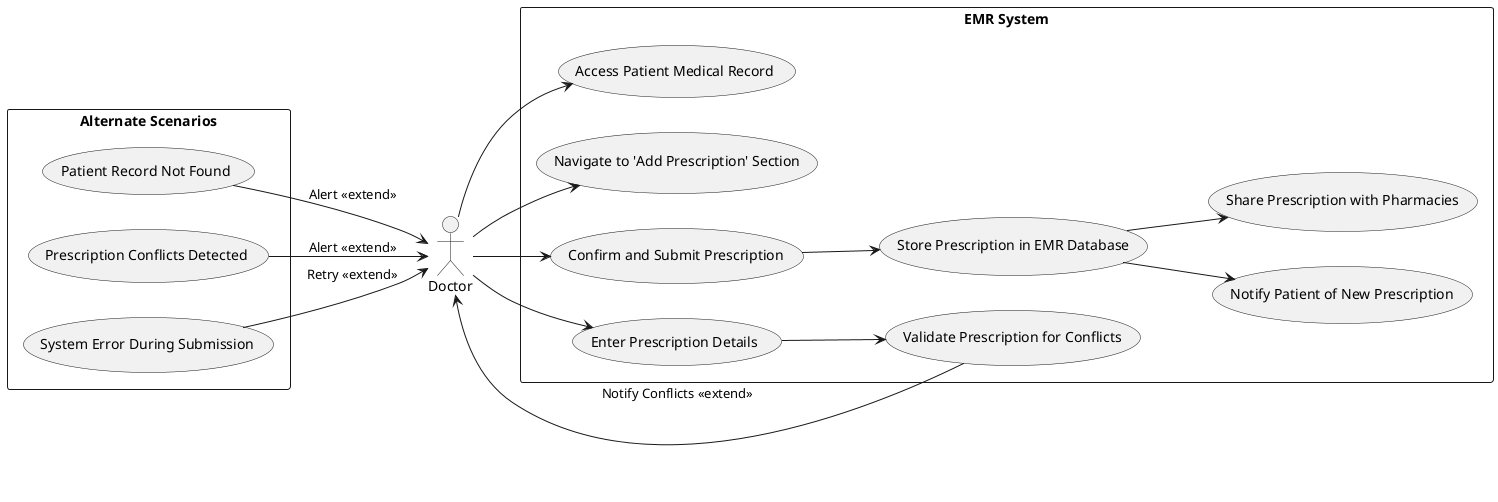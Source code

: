 @startuml
left to right direction
actor Doctor

rectangle "EMR System" {
    Doctor --> (Access Patient Medical Record)
    Doctor --> (Navigate to 'Add Prescription' Section)
    Doctor --> (Enter Prescription Details)
    (Enter Prescription Details) --> (Validate Prescription for Conflicts)
    (Validate Prescription for Conflicts) --> Doctor : Notify Conflicts <<extend>>
    Doctor --> (Confirm and Submit Prescription)
    (Confirm and Submit Prescription) --> (Store Prescription in EMR Database)
    (Store Prescription in EMR Database) --> (Notify Patient of New Prescription) <<include>>
    (Store Prescription in EMR Database) --> (Share Prescription with Pharmacies) <<include>>
}

rectangle "Alternate Scenarios" {
    (Patient Record Not Found) --> Doctor : Alert <<extend>>
    (Prescription Conflicts Detected) --> Doctor : Alert <<extend>>
    (System Error During Submission) --> Doctor : Retry <<extend>>
}
@enduml
